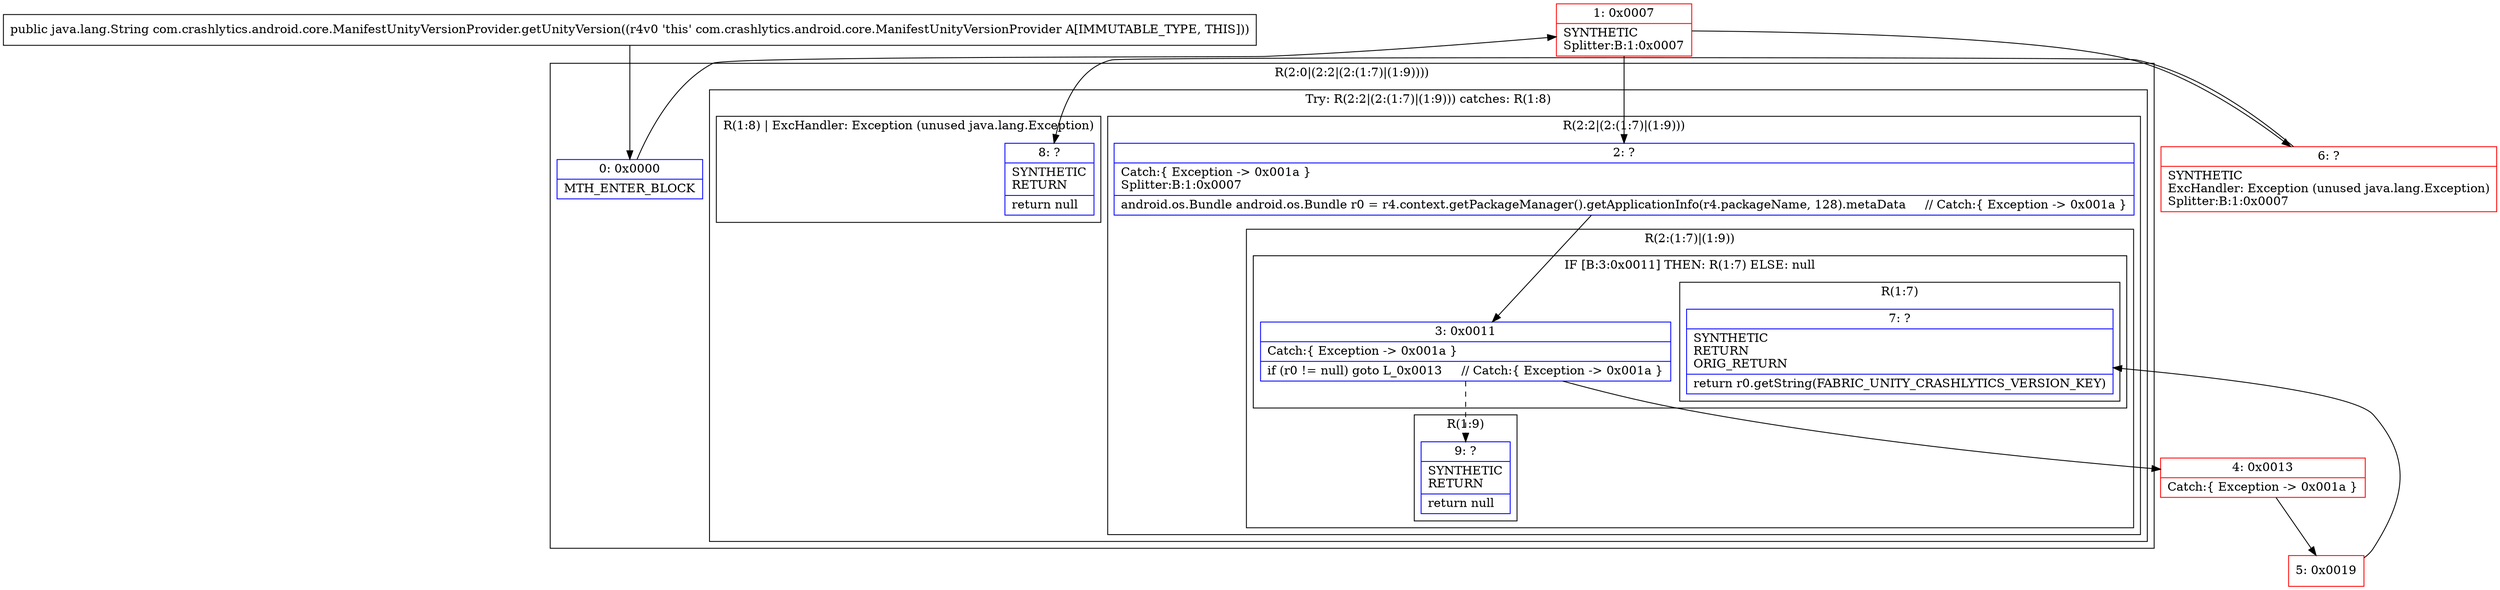 digraph "CFG forcom.crashlytics.android.core.ManifestUnityVersionProvider.getUnityVersion()Ljava\/lang\/String;" {
subgraph cluster_Region_1216163373 {
label = "R(2:0|(2:2|(2:(1:7)|(1:9))))";
node [shape=record,color=blue];
Node_0 [shape=record,label="{0\:\ 0x0000|MTH_ENTER_BLOCK\l}"];
subgraph cluster_TryCatchRegion_305337519 {
label = "Try: R(2:2|(2:(1:7)|(1:9))) catches: R(1:8)";
node [shape=record,color=blue];
subgraph cluster_Region_122345497 {
label = "R(2:2|(2:(1:7)|(1:9)))";
node [shape=record,color=blue];
Node_2 [shape=record,label="{2\:\ ?|Catch:\{ Exception \-\> 0x001a \}\lSplitter:B:1:0x0007\l|android.os.Bundle android.os.Bundle r0 = r4.context.getPackageManager().getApplicationInfo(r4.packageName, 128).metaData     \/\/ Catch:\{ Exception \-\> 0x001a \}\l}"];
subgraph cluster_Region_632855180 {
label = "R(2:(1:7)|(1:9))";
node [shape=record,color=blue];
subgraph cluster_IfRegion_833447738 {
label = "IF [B:3:0x0011] THEN: R(1:7) ELSE: null";
node [shape=record,color=blue];
Node_3 [shape=record,label="{3\:\ 0x0011|Catch:\{ Exception \-\> 0x001a \}\l|if (r0 != null) goto L_0x0013     \/\/ Catch:\{ Exception \-\> 0x001a \}\l}"];
subgraph cluster_Region_1132370005 {
label = "R(1:7)";
node [shape=record,color=blue];
Node_7 [shape=record,label="{7\:\ ?|SYNTHETIC\lRETURN\lORIG_RETURN\l|return r0.getString(FABRIC_UNITY_CRASHLYTICS_VERSION_KEY)\l}"];
}
}
subgraph cluster_Region_151697292 {
label = "R(1:9)";
node [shape=record,color=blue];
Node_9 [shape=record,label="{9\:\ ?|SYNTHETIC\lRETURN\l|return null\l}"];
}
}
}
subgraph cluster_Region_673709254 {
label = "R(1:8) | ExcHandler: Exception (unused java.lang.Exception)\l";
node [shape=record,color=blue];
Node_8 [shape=record,label="{8\:\ ?|SYNTHETIC\lRETURN\l|return null\l}"];
}
}
}
subgraph cluster_Region_673709254 {
label = "R(1:8) | ExcHandler: Exception (unused java.lang.Exception)\l";
node [shape=record,color=blue];
Node_8 [shape=record,label="{8\:\ ?|SYNTHETIC\lRETURN\l|return null\l}"];
}
Node_1 [shape=record,color=red,label="{1\:\ 0x0007|SYNTHETIC\lSplitter:B:1:0x0007\l}"];
Node_4 [shape=record,color=red,label="{4\:\ 0x0013|Catch:\{ Exception \-\> 0x001a \}\l}"];
Node_5 [shape=record,color=red,label="{5\:\ 0x0019}"];
Node_6 [shape=record,color=red,label="{6\:\ ?|SYNTHETIC\lExcHandler: Exception (unused java.lang.Exception)\lSplitter:B:1:0x0007\l}"];
MethodNode[shape=record,label="{public java.lang.String com.crashlytics.android.core.ManifestUnityVersionProvider.getUnityVersion((r4v0 'this' com.crashlytics.android.core.ManifestUnityVersionProvider A[IMMUTABLE_TYPE, THIS])) }"];
MethodNode -> Node_0;
Node_0 -> Node_1;
Node_2 -> Node_3;
Node_3 -> Node_4;
Node_3 -> Node_9[style=dashed];
Node_1 -> Node_2;
Node_1 -> Node_6;
Node_4 -> Node_5;
Node_5 -> Node_7;
Node_6 -> Node_8;
}

